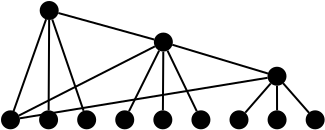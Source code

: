 <?xml version="1.0" encoding="UTF-8"?>
<dia:diagram xmlns:dia="http://www.lysator.liu.se/~alla/dia/">
  <dia:layer name="Background" visible="true" active="true">
    <dia:object type="Standard - Ellipse" version="0" id="O0">
      <dia:attribute name="obj_pos">
        <dia:point val="6.287,13.819"/>
      </dia:attribute>
      <dia:attribute name="obj_bb">
        <dia:rectangle val="6.237,13.77;7.188,14.72"/>
      </dia:attribute>
      <dia:attribute name="elem_corner">
        <dia:point val="6.287,13.819"/>
      </dia:attribute>
      <dia:attribute name="elem_width">
        <dia:real val="0.85"/>
      </dia:attribute>
      <dia:attribute name="elem_height">
        <dia:real val="0.85"/>
      </dia:attribute>
      <dia:attribute name="border_width">
        <dia:real val="0.1"/>
      </dia:attribute>
      <dia:attribute name="inner_color">
        <dia:color val="#000000"/>
      </dia:attribute>
      <dia:attribute name="aspect">
        <dia:enum val="2"/>
      </dia:attribute>
    </dia:object>
    <dia:object type="Standard - Ellipse" version="0" id="O1">
      <dia:attribute name="obj_pos">
        <dia:point val="4.383,13.819"/>
      </dia:attribute>
      <dia:attribute name="obj_bb">
        <dia:rectangle val="4.333,13.77;5.283,14.72"/>
      </dia:attribute>
      <dia:attribute name="elem_corner">
        <dia:point val="4.383,13.819"/>
      </dia:attribute>
      <dia:attribute name="elem_width">
        <dia:real val="0.85"/>
      </dia:attribute>
      <dia:attribute name="elem_height">
        <dia:real val="0.85"/>
      </dia:attribute>
      <dia:attribute name="border_width">
        <dia:real val="0.1"/>
      </dia:attribute>
      <dia:attribute name="inner_color">
        <dia:color val="#000000"/>
      </dia:attribute>
      <dia:attribute name="aspect">
        <dia:enum val="2"/>
      </dia:attribute>
    </dia:object>
    <dia:object type="Standard - Ellipse" version="0" id="O2">
      <dia:attribute name="obj_pos">
        <dia:point val="10.096,13.819"/>
      </dia:attribute>
      <dia:attribute name="obj_bb">
        <dia:rectangle val="10.046,13.77;10.996,14.72"/>
      </dia:attribute>
      <dia:attribute name="elem_corner">
        <dia:point val="10.096,13.819"/>
      </dia:attribute>
      <dia:attribute name="elem_width">
        <dia:real val="0.85"/>
      </dia:attribute>
      <dia:attribute name="elem_height">
        <dia:real val="0.85"/>
      </dia:attribute>
      <dia:attribute name="border_width">
        <dia:real val="0.1"/>
      </dia:attribute>
      <dia:attribute name="inner_color">
        <dia:color val="#000000"/>
      </dia:attribute>
      <dia:attribute name="aspect">
        <dia:enum val="2"/>
      </dia:attribute>
    </dia:object>
    <dia:object type="Standard - Ellipse" version="0" id="O3">
      <dia:attribute name="obj_pos">
        <dia:point val="2.479,13.819"/>
      </dia:attribute>
      <dia:attribute name="obj_bb">
        <dia:rectangle val="2.429,13.77;3.379,14.72"/>
      </dia:attribute>
      <dia:attribute name="elem_corner">
        <dia:point val="2.479,13.819"/>
      </dia:attribute>
      <dia:attribute name="elem_width">
        <dia:real val="0.85"/>
      </dia:attribute>
      <dia:attribute name="elem_height">
        <dia:real val="0.85"/>
      </dia:attribute>
      <dia:attribute name="border_width">
        <dia:real val="0.1"/>
      </dia:attribute>
      <dia:attribute name="inner_color">
        <dia:color val="#000000"/>
      </dia:attribute>
      <dia:attribute name="aspect">
        <dia:enum val="2"/>
      </dia:attribute>
    </dia:object>
    <dia:object type="Standard - Ellipse" version="0" id="O4">
      <dia:attribute name="obj_pos">
        <dia:point val="8.192,13.819"/>
      </dia:attribute>
      <dia:attribute name="obj_bb">
        <dia:rectangle val="8.142,13.77;9.092,14.72"/>
      </dia:attribute>
      <dia:attribute name="elem_corner">
        <dia:point val="8.192,13.819"/>
      </dia:attribute>
      <dia:attribute name="elem_width">
        <dia:real val="0.85"/>
      </dia:attribute>
      <dia:attribute name="elem_height">
        <dia:real val="0.85"/>
      </dia:attribute>
      <dia:attribute name="border_width">
        <dia:real val="0.1"/>
      </dia:attribute>
      <dia:attribute name="inner_color">
        <dia:color val="#000000"/>
      </dia:attribute>
      <dia:attribute name="aspect">
        <dia:enum val="2"/>
      </dia:attribute>
    </dia:object>
    <dia:object type="Standard - Ellipse" version="0" id="O5">
      <dia:attribute name="obj_pos">
        <dia:point val="0.575,13.819"/>
      </dia:attribute>
      <dia:attribute name="obj_bb">
        <dia:rectangle val="0.525,13.77;1.475,14.72"/>
      </dia:attribute>
      <dia:attribute name="elem_corner">
        <dia:point val="0.575,13.819"/>
      </dia:attribute>
      <dia:attribute name="elem_width">
        <dia:real val="0.85"/>
      </dia:attribute>
      <dia:attribute name="elem_height">
        <dia:real val="0.85"/>
      </dia:attribute>
      <dia:attribute name="border_width">
        <dia:real val="0.1"/>
      </dia:attribute>
      <dia:attribute name="inner_color">
        <dia:color val="#000000"/>
      </dia:attribute>
      <dia:attribute name="aspect">
        <dia:enum val="2"/>
      </dia:attribute>
    </dia:object>
    <dia:object type="Standard - Ellipse" version="0" id="O6">
      <dia:attribute name="obj_pos">
        <dia:point val="2.51,8.353"/>
      </dia:attribute>
      <dia:attribute name="obj_bb">
        <dia:rectangle val="2.46,8.303;3.41,9.253"/>
      </dia:attribute>
      <dia:attribute name="elem_corner">
        <dia:point val="2.51,8.353"/>
      </dia:attribute>
      <dia:attribute name="elem_width">
        <dia:real val="0.85"/>
      </dia:attribute>
      <dia:attribute name="elem_height">
        <dia:real val="0.85"/>
      </dia:attribute>
      <dia:attribute name="border_width">
        <dia:real val="0.1"/>
      </dia:attribute>
      <dia:attribute name="inner_color">
        <dia:color val="#000000"/>
      </dia:attribute>
      <dia:attribute name="aspect">
        <dia:enum val="2"/>
      </dia:attribute>
    </dia:object>
    <dia:object type="Standard - Ellipse" version="0" id="O7">
      <dia:attribute name="obj_pos">
        <dia:point val="13.899,11.64"/>
      </dia:attribute>
      <dia:attribute name="obj_bb">
        <dia:rectangle val="13.849,11.59;14.799,12.54"/>
      </dia:attribute>
      <dia:attribute name="elem_corner">
        <dia:point val="13.899,11.64"/>
      </dia:attribute>
      <dia:attribute name="elem_width">
        <dia:real val="0.85"/>
      </dia:attribute>
      <dia:attribute name="elem_height">
        <dia:real val="0.85"/>
      </dia:attribute>
      <dia:attribute name="border_width">
        <dia:real val="0.1"/>
      </dia:attribute>
      <dia:attribute name="inner_color">
        <dia:color val="#000000"/>
      </dia:attribute>
      <dia:attribute name="aspect">
        <dia:enum val="2"/>
      </dia:attribute>
    </dia:object>
    <dia:object type="Standard - Ellipse" version="0" id="O8">
      <dia:attribute name="obj_pos">
        <dia:point val="8.218,9.932"/>
      </dia:attribute>
      <dia:attribute name="obj_bb">
        <dia:rectangle val="8.168,9.882;9.118,10.832"/>
      </dia:attribute>
      <dia:attribute name="elem_corner">
        <dia:point val="8.218,9.932"/>
      </dia:attribute>
      <dia:attribute name="elem_width">
        <dia:real val="0.85"/>
      </dia:attribute>
      <dia:attribute name="elem_height">
        <dia:real val="0.85"/>
      </dia:attribute>
      <dia:attribute name="border_width">
        <dia:real val="0.1"/>
      </dia:attribute>
      <dia:attribute name="inner_color">
        <dia:color val="#000000"/>
      </dia:attribute>
      <dia:attribute name="aspect">
        <dia:enum val="2"/>
      </dia:attribute>
    </dia:object>
    <dia:object type="Standard - Line" version="0" id="O9">
      <dia:attribute name="obj_pos">
        <dia:point val="3.393,8.905"/>
      </dia:attribute>
      <dia:attribute name="obj_bb">
        <dia:rectangle val="3.331,8.843;8.247,10.292"/>
      </dia:attribute>
      <dia:attribute name="conn_endpoints">
        <dia:point val="3.393,8.905"/>
        <dia:point val="8.186,10.23"/>
      </dia:attribute>
      <dia:attribute name="numcp">
        <dia:int val="1"/>
      </dia:attribute>
      <dia:connections>
        <dia:connection handle="0" to="O6" connection="8"/>
        <dia:connection handle="1" to="O8" connection="8"/>
      </dia:connections>
    </dia:object>
    <dia:object type="Standard - Line" version="0" id="O10">
      <dia:attribute name="obj_pos">
        <dia:point val="9.093,10.492"/>
      </dia:attribute>
      <dia:attribute name="obj_bb">
        <dia:rectangle val="9.03,10.43;13.937,11.992"/>
      </dia:attribute>
      <dia:attribute name="conn_endpoints">
        <dia:point val="9.093,10.492"/>
        <dia:point val="13.875,11.93"/>
      </dia:attribute>
      <dia:attribute name="numcp">
        <dia:int val="1"/>
      </dia:attribute>
      <dia:connections>
        <dia:connection handle="0" to="O8" connection="8"/>
        <dia:connection handle="1" to="O7" connection="8"/>
      </dia:connections>
    </dia:object>
    <dia:object type="Standard - Ellipse" version="0" id="O11">
      <dia:attribute name="obj_pos">
        <dia:point val="12,13.819"/>
      </dia:attribute>
      <dia:attribute name="obj_bb">
        <dia:rectangle val="11.95,13.77;12.9,14.72"/>
      </dia:attribute>
      <dia:attribute name="elem_corner">
        <dia:point val="12,13.819"/>
      </dia:attribute>
      <dia:attribute name="elem_width">
        <dia:real val="0.85"/>
      </dia:attribute>
      <dia:attribute name="elem_height">
        <dia:real val="0.85"/>
      </dia:attribute>
      <dia:attribute name="border_width">
        <dia:real val="0.1"/>
      </dia:attribute>
      <dia:attribute name="inner_color">
        <dia:color val="#000000"/>
      </dia:attribute>
      <dia:attribute name="aspect">
        <dia:enum val="2"/>
      </dia:attribute>
    </dia:object>
    <dia:object type="Standard - Ellipse" version="0" id="O12">
      <dia:attribute name="obj_pos">
        <dia:point val="15.808,13.819"/>
      </dia:attribute>
      <dia:attribute name="obj_bb">
        <dia:rectangle val="15.758,13.77;16.708,14.72"/>
      </dia:attribute>
      <dia:attribute name="elem_corner">
        <dia:point val="15.808,13.819"/>
      </dia:attribute>
      <dia:attribute name="elem_width">
        <dia:real val="0.85"/>
      </dia:attribute>
      <dia:attribute name="elem_height">
        <dia:real val="0.85"/>
      </dia:attribute>
      <dia:attribute name="border_width">
        <dia:real val="0.1"/>
      </dia:attribute>
      <dia:attribute name="inner_color">
        <dia:color val="#000000"/>
      </dia:attribute>
      <dia:attribute name="aspect">
        <dia:enum val="2"/>
      </dia:attribute>
    </dia:object>
    <dia:object type="Standard - Ellipse" version="0" id="O13">
      <dia:attribute name="obj_pos">
        <dia:point val="13.904,13.819"/>
      </dia:attribute>
      <dia:attribute name="obj_bb">
        <dia:rectangle val="13.854,13.77;14.804,14.72"/>
      </dia:attribute>
      <dia:attribute name="elem_corner">
        <dia:point val="13.904,13.819"/>
      </dia:attribute>
      <dia:attribute name="elem_width">
        <dia:real val="0.85"/>
      </dia:attribute>
      <dia:attribute name="elem_height">
        <dia:real val="0.85"/>
      </dia:attribute>
      <dia:attribute name="border_width">
        <dia:real val="0.1"/>
      </dia:attribute>
      <dia:attribute name="inner_color">
        <dia:color val="#000000"/>
      </dia:attribute>
      <dia:attribute name="aspect">
        <dia:enum val="2"/>
      </dia:attribute>
    </dia:object>
    <dia:object type="Standard - Line" version="0" id="O14">
      <dia:attribute name="obj_pos">
        <dia:point val="2.78,9.216"/>
      </dia:attribute>
      <dia:attribute name="obj_bb">
        <dia:rectangle val="1.091,9.152;2.844,13.871"/>
      </dia:attribute>
      <dia:attribute name="conn_endpoints">
        <dia:point val="2.78,9.216"/>
        <dia:point val="1.155,13.807"/>
      </dia:attribute>
      <dia:attribute name="numcp">
        <dia:int val="1"/>
      </dia:attribute>
      <dia:connections>
        <dia:connection handle="0" to="O6" connection="8"/>
        <dia:connection handle="1" to="O5" connection="8"/>
      </dia:connections>
    </dia:object>
    <dia:object type="Standard - Line" version="0" id="O15">
      <dia:attribute name="obj_pos">
        <dia:point val="2.935,8.778"/>
      </dia:attribute>
      <dia:attribute name="obj_bb">
        <dia:rectangle val="2.935,8.778;2.935,8.778"/>
      </dia:attribute>
      <dia:attribute name="conn_endpoints">
        <dia:point val="2.935,8.778"/>
        <dia:point val="2.935,8.778"/>
      </dia:attribute>
      <dia:attribute name="numcp">
        <dia:int val="1"/>
      </dia:attribute>
      <dia:connections>
        <dia:connection handle="0" to="O6" connection="8"/>
        <dia:connection handle="1" to="O6" connection="8"/>
      </dia:connections>
    </dia:object>
    <dia:object type="Standard - Line" version="0" id="O16">
      <dia:attribute name="obj_pos">
        <dia:point val="2.932,9.251"/>
      </dia:attribute>
      <dia:attribute name="obj_bb">
        <dia:rectangle val="2.857,9.2;2.983,13.822"/>
      </dia:attribute>
      <dia:attribute name="conn_endpoints">
        <dia:point val="2.932,9.251"/>
        <dia:point val="2.907,13.772"/>
      </dia:attribute>
      <dia:attribute name="numcp">
        <dia:int val="1"/>
      </dia:attribute>
      <dia:connections>
        <dia:connection handle="0" to="O6" connection="8"/>
        <dia:connection handle="1" to="O3" connection="8"/>
      </dia:connections>
    </dia:object>
    <dia:object type="Standard - Line" version="0" id="O17">
      <dia:attribute name="obj_pos">
        <dia:point val="3.089,9.227"/>
      </dia:attribute>
      <dia:attribute name="obj_bb">
        <dia:rectangle val="3.026,9.164;4.718,13.859"/>
      </dia:attribute>
      <dia:attribute name="conn_endpoints">
        <dia:point val="3.089,9.227"/>
        <dia:point val="4.654,13.796"/>
      </dia:attribute>
      <dia:attribute name="numcp">
        <dia:int val="1"/>
      </dia:attribute>
      <dia:connections>
        <dia:connection handle="0" to="O6" connection="8"/>
        <dia:connection handle="1" to="O1" connection="8"/>
      </dia:connections>
    </dia:object>
    <dia:object type="Standard - Line" version="0" id="O18">
      <dia:attribute name="obj_pos">
        <dia:point val="8.432,10.782"/>
      </dia:attribute>
      <dia:attribute name="obj_bb">
        <dia:rectangle val="6.857,10.715;8.499,13.886"/>
      </dia:attribute>
      <dia:attribute name="conn_endpoints">
        <dia:point val="8.432,10.782"/>
        <dia:point val="6.924,13.819"/>
      </dia:attribute>
      <dia:attribute name="numcp">
        <dia:int val="1"/>
      </dia:attribute>
      <dia:connections>
        <dia:connection handle="0" to="O8" connection="8"/>
        <dia:connection handle="1" to="O0" connection="8"/>
      </dia:connections>
    </dia:object>
    <dia:object type="Standard - Line" version="0" id="O19">
      <dia:attribute name="obj_pos">
        <dia:point val="8.64,10.832"/>
      </dia:attribute>
      <dia:attribute name="obj_bb">
        <dia:rectangle val="8.57,10.781;8.69,13.82"/>
      </dia:attribute>
      <dia:attribute name="conn_endpoints">
        <dia:point val="8.64,10.832"/>
        <dia:point val="8.62,13.77"/>
      </dia:attribute>
      <dia:attribute name="numcp">
        <dia:int val="1"/>
      </dia:attribute>
      <dia:connections>
        <dia:connection handle="0" to="O8" connection="8"/>
        <dia:connection handle="1" to="O4" connection="8"/>
      </dia:connections>
    </dia:object>
    <dia:object type="Standard - Line" version="0" id="O20">
      <dia:attribute name="obj_pos">
        <dia:point val="8.85,10.784"/>
      </dia:attribute>
      <dia:attribute name="obj_bb">
        <dia:rectangle val="8.783,10.717;10.381,13.884"/>
      </dia:attribute>
      <dia:attribute name="conn_endpoints">
        <dia:point val="8.85,10.784"/>
        <dia:point val="10.314,13.817"/>
      </dia:attribute>
      <dia:attribute name="numcp">
        <dia:int val="1"/>
      </dia:attribute>
      <dia:connections>
        <dia:connection handle="0" to="O8" connection="8"/>
        <dia:connection handle="1" to="O2" connection="8"/>
      </dia:connections>
    </dia:object>
    <dia:object type="Standard - Line" version="0" id="O21">
      <dia:attribute name="obj_pos">
        <dia:point val="14.012,12.423"/>
      </dia:attribute>
      <dia:attribute name="obj_bb">
        <dia:rectangle val="12.666,12.352;14.083,13.957"/>
      </dia:attribute>
      <dia:attribute name="conn_endpoints">
        <dia:point val="14.012,12.423"/>
        <dia:point val="12.737,13.886"/>
      </dia:attribute>
      <dia:attribute name="numcp">
        <dia:int val="1"/>
      </dia:attribute>
      <dia:connections>
        <dia:connection handle="0" to="O7" connection="8"/>
        <dia:connection handle="1" to="O11" connection="8"/>
      </dia:connections>
    </dia:object>
    <dia:object type="Standard - Line" version="0" id="O22">
      <dia:attribute name="obj_pos">
        <dia:point val="14.325,12.54"/>
      </dia:attribute>
      <dia:attribute name="obj_bb">
        <dia:rectangle val="14.275,12.49;14.378,13.819"/>
      </dia:attribute>
      <dia:attribute name="conn_endpoints">
        <dia:point val="14.325,12.54"/>
        <dia:point val="14.328,13.769"/>
      </dia:attribute>
      <dia:attribute name="numcp">
        <dia:int val="1"/>
      </dia:attribute>
      <dia:connections>
        <dia:connection handle="0" to="O7" connection="8"/>
        <dia:connection handle="1" to="O13" connection="8"/>
      </dia:connections>
    </dia:object>
    <dia:object type="Standard - Line" version="0" id="O23">
      <dia:attribute name="obj_pos">
        <dia:point val="14.63,12.414"/>
      </dia:attribute>
      <dia:attribute name="obj_bb">
        <dia:rectangle val="14.559,12.343;15.998,13.966"/>
      </dia:attribute>
      <dia:attribute name="conn_endpoints">
        <dia:point val="14.63,12.414"/>
        <dia:point val="15.928,13.895"/>
      </dia:attribute>
      <dia:attribute name="numcp">
        <dia:int val="1"/>
      </dia:attribute>
      <dia:connections>
        <dia:connection handle="0" to="O7" connection="8"/>
        <dia:connection handle="1" to="O12" connection="8"/>
      </dia:connections>
    </dia:object>
    <dia:object type="Standard - Line" version="0" id="O24">
      <dia:attribute name="obj_pos">
        <dia:point val="13.855,12.142"/>
      </dia:attribute>
      <dia:attribute name="obj_bb">
        <dia:rectangle val="1.411,12.084;13.913,14.225"/>
      </dia:attribute>
      <dia:attribute name="conn_endpoints">
        <dia:point val="13.855,12.142"/>
        <dia:point val="1.469,14.168"/>
      </dia:attribute>
      <dia:attribute name="numcp">
        <dia:int val="1"/>
      </dia:attribute>
      <dia:connections>
        <dia:connection handle="0" to="O7" connection="8"/>
        <dia:connection handle="1" to="O5" connection="8"/>
      </dia:connections>
    </dia:object>
    <dia:object type="Standard - Line" version="0" id="O25">
      <dia:attribute name="obj_pos">
        <dia:point val="8.221,10.572"/>
      </dia:attribute>
      <dia:attribute name="obj_bb">
        <dia:rectangle val="1.355,10.504;8.288,14.097"/>
      </dia:attribute>
      <dia:attribute name="conn_endpoints">
        <dia:point val="8.221,10.572"/>
        <dia:point val="1.423,14.03"/>
      </dia:attribute>
      <dia:attribute name="numcp">
        <dia:int val="1"/>
      </dia:attribute>
      <dia:connections>
        <dia:connection handle="0" to="O8" connection="8"/>
        <dia:connection handle="1" to="O5" connection="8"/>
      </dia:connections>
    </dia:object>
  </dia:layer>
</dia:diagram>
